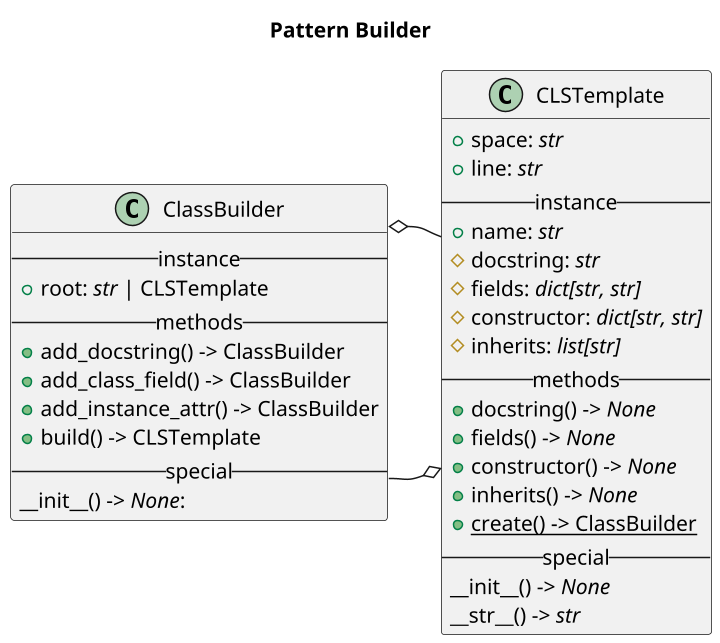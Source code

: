 @startuml

scale 1.5

title Pattern Builder

class CLSTemplate {
    +space: <i>str</i>
    +line: <i>str</i>
    --instance--
    +name: <i>str</i>
    #docstring: <i>str</i>
    #fields: <i>dict[str, str]</i>
    #constructor: <i>dict[str, str]</i>
    #inherits: <i>list[str]</i>
    --methods--
    +docstring() -> <i>None</i>
    +fields() -> <i>None</i>
    +constructor() -> <i>None</i>
    +inherits() -> <i>None</i>
    +{static}create() -> ClassBuilder
    --special--
    __init__() -> <i>None</i>
    __str__() -> <i>str</i>
}

class ClassBuilder{
    --instance--
    +root: <i>str</i> | CLSTemplate
    --methods--
    +add_docstring() -> ClassBuilder
    +add_class_field() -> ClassBuilder
    +add_instance_attr() -> ClassBuilder
    +build() -> CLSTemplate
    --special--
    __init__() -> <i>None</i>:
}

CLSTemplate o-left- ClassBuilder
ClassBuilder o-- CLSTemplate

@enduml